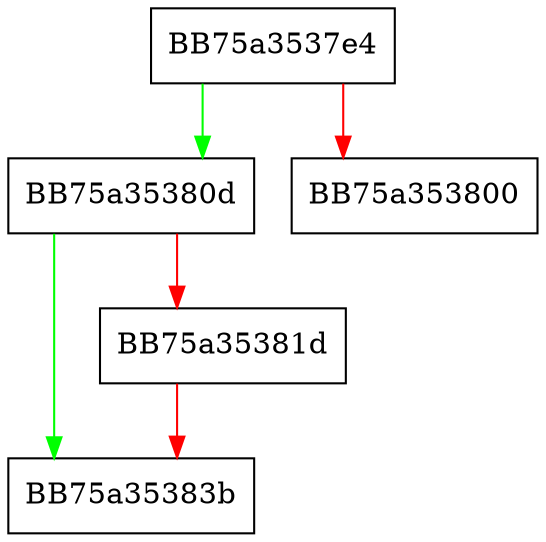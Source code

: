 digraph _Clear_and_reserve_geometric {
  node [shape="box"];
  graph [splines=ortho];
  BB75a3537e4 -> BB75a35380d [color="green"];
  BB75a3537e4 -> BB75a353800 [color="red"];
  BB75a35380d -> BB75a35383b [color="green"];
  BB75a35380d -> BB75a35381d [color="red"];
  BB75a35381d -> BB75a35383b [color="red"];
}